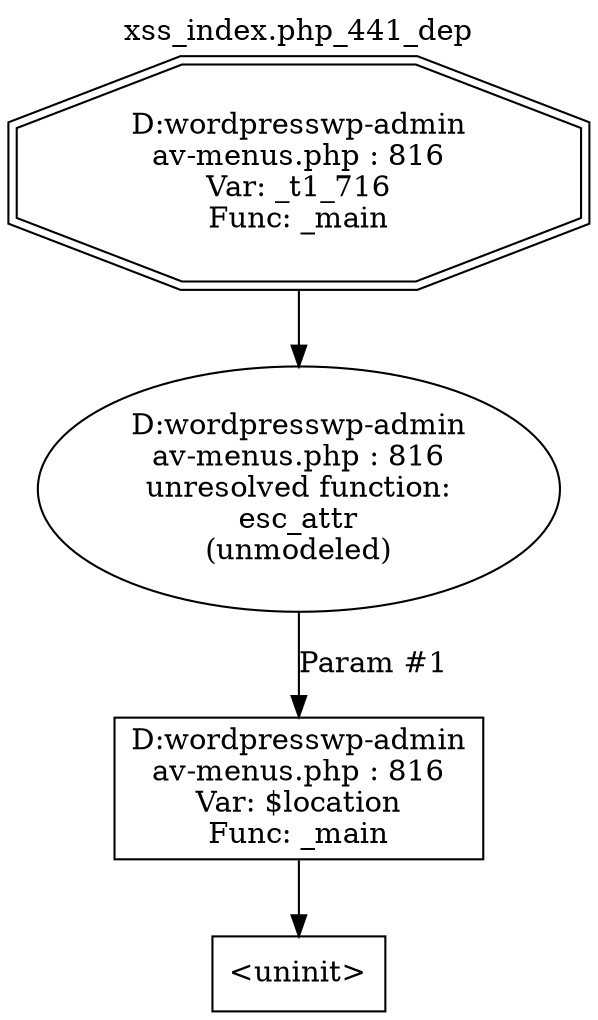digraph cfg {
  label="xss_index.php_441_dep";
  labelloc=t;
  n1 [shape=doubleoctagon, label="D:\wordpress\wp-admin\nav-menus.php : 816\nVar: _t1_716\nFunc: _main\n"];
  n2 [shape=ellipse, label="D:\wordpress\wp-admin\nav-menus.php : 816\nunresolved function:\nesc_attr\n(unmodeled)\n"];
  n3 [shape=box, label="D:\wordpress\wp-admin\nav-menus.php : 816\nVar: $location\nFunc: _main\n"];
  n4 [shape=box, label="<uninit>"];
  n1 -> n2;
  n3 -> n4;
  n2 -> n3[label="Param #1"];
}
